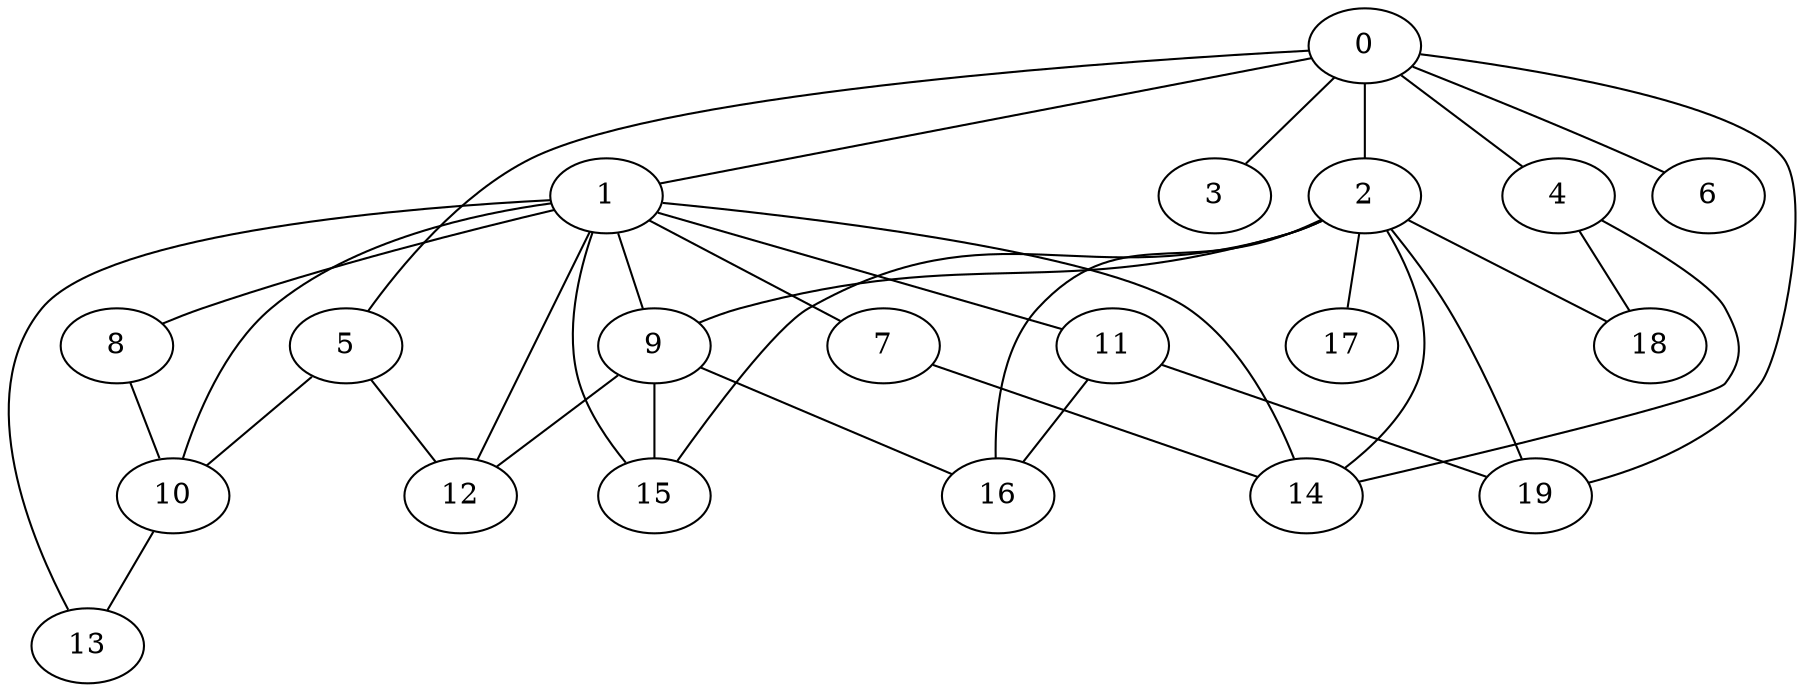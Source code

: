 
graph graphname {
    0 -- 1
0 -- 2
0 -- 3
0 -- 4
0 -- 5
0 -- 6
0 -- 19
1 -- 7
1 -- 8
1 -- 9
1 -- 10
1 -- 11
1 -- 12
1 -- 13
1 -- 14
1 -- 15
2 -- 14
2 -- 15
2 -- 16
2 -- 17
2 -- 18
2 -- 19
2 -- 9
4 -- 18
4 -- 14
5 -- 10
5 -- 12
7 -- 14
8 -- 10
9 -- 15
9 -- 16
9 -- 12
10 -- 13
11 -- 16
11 -- 19

}
